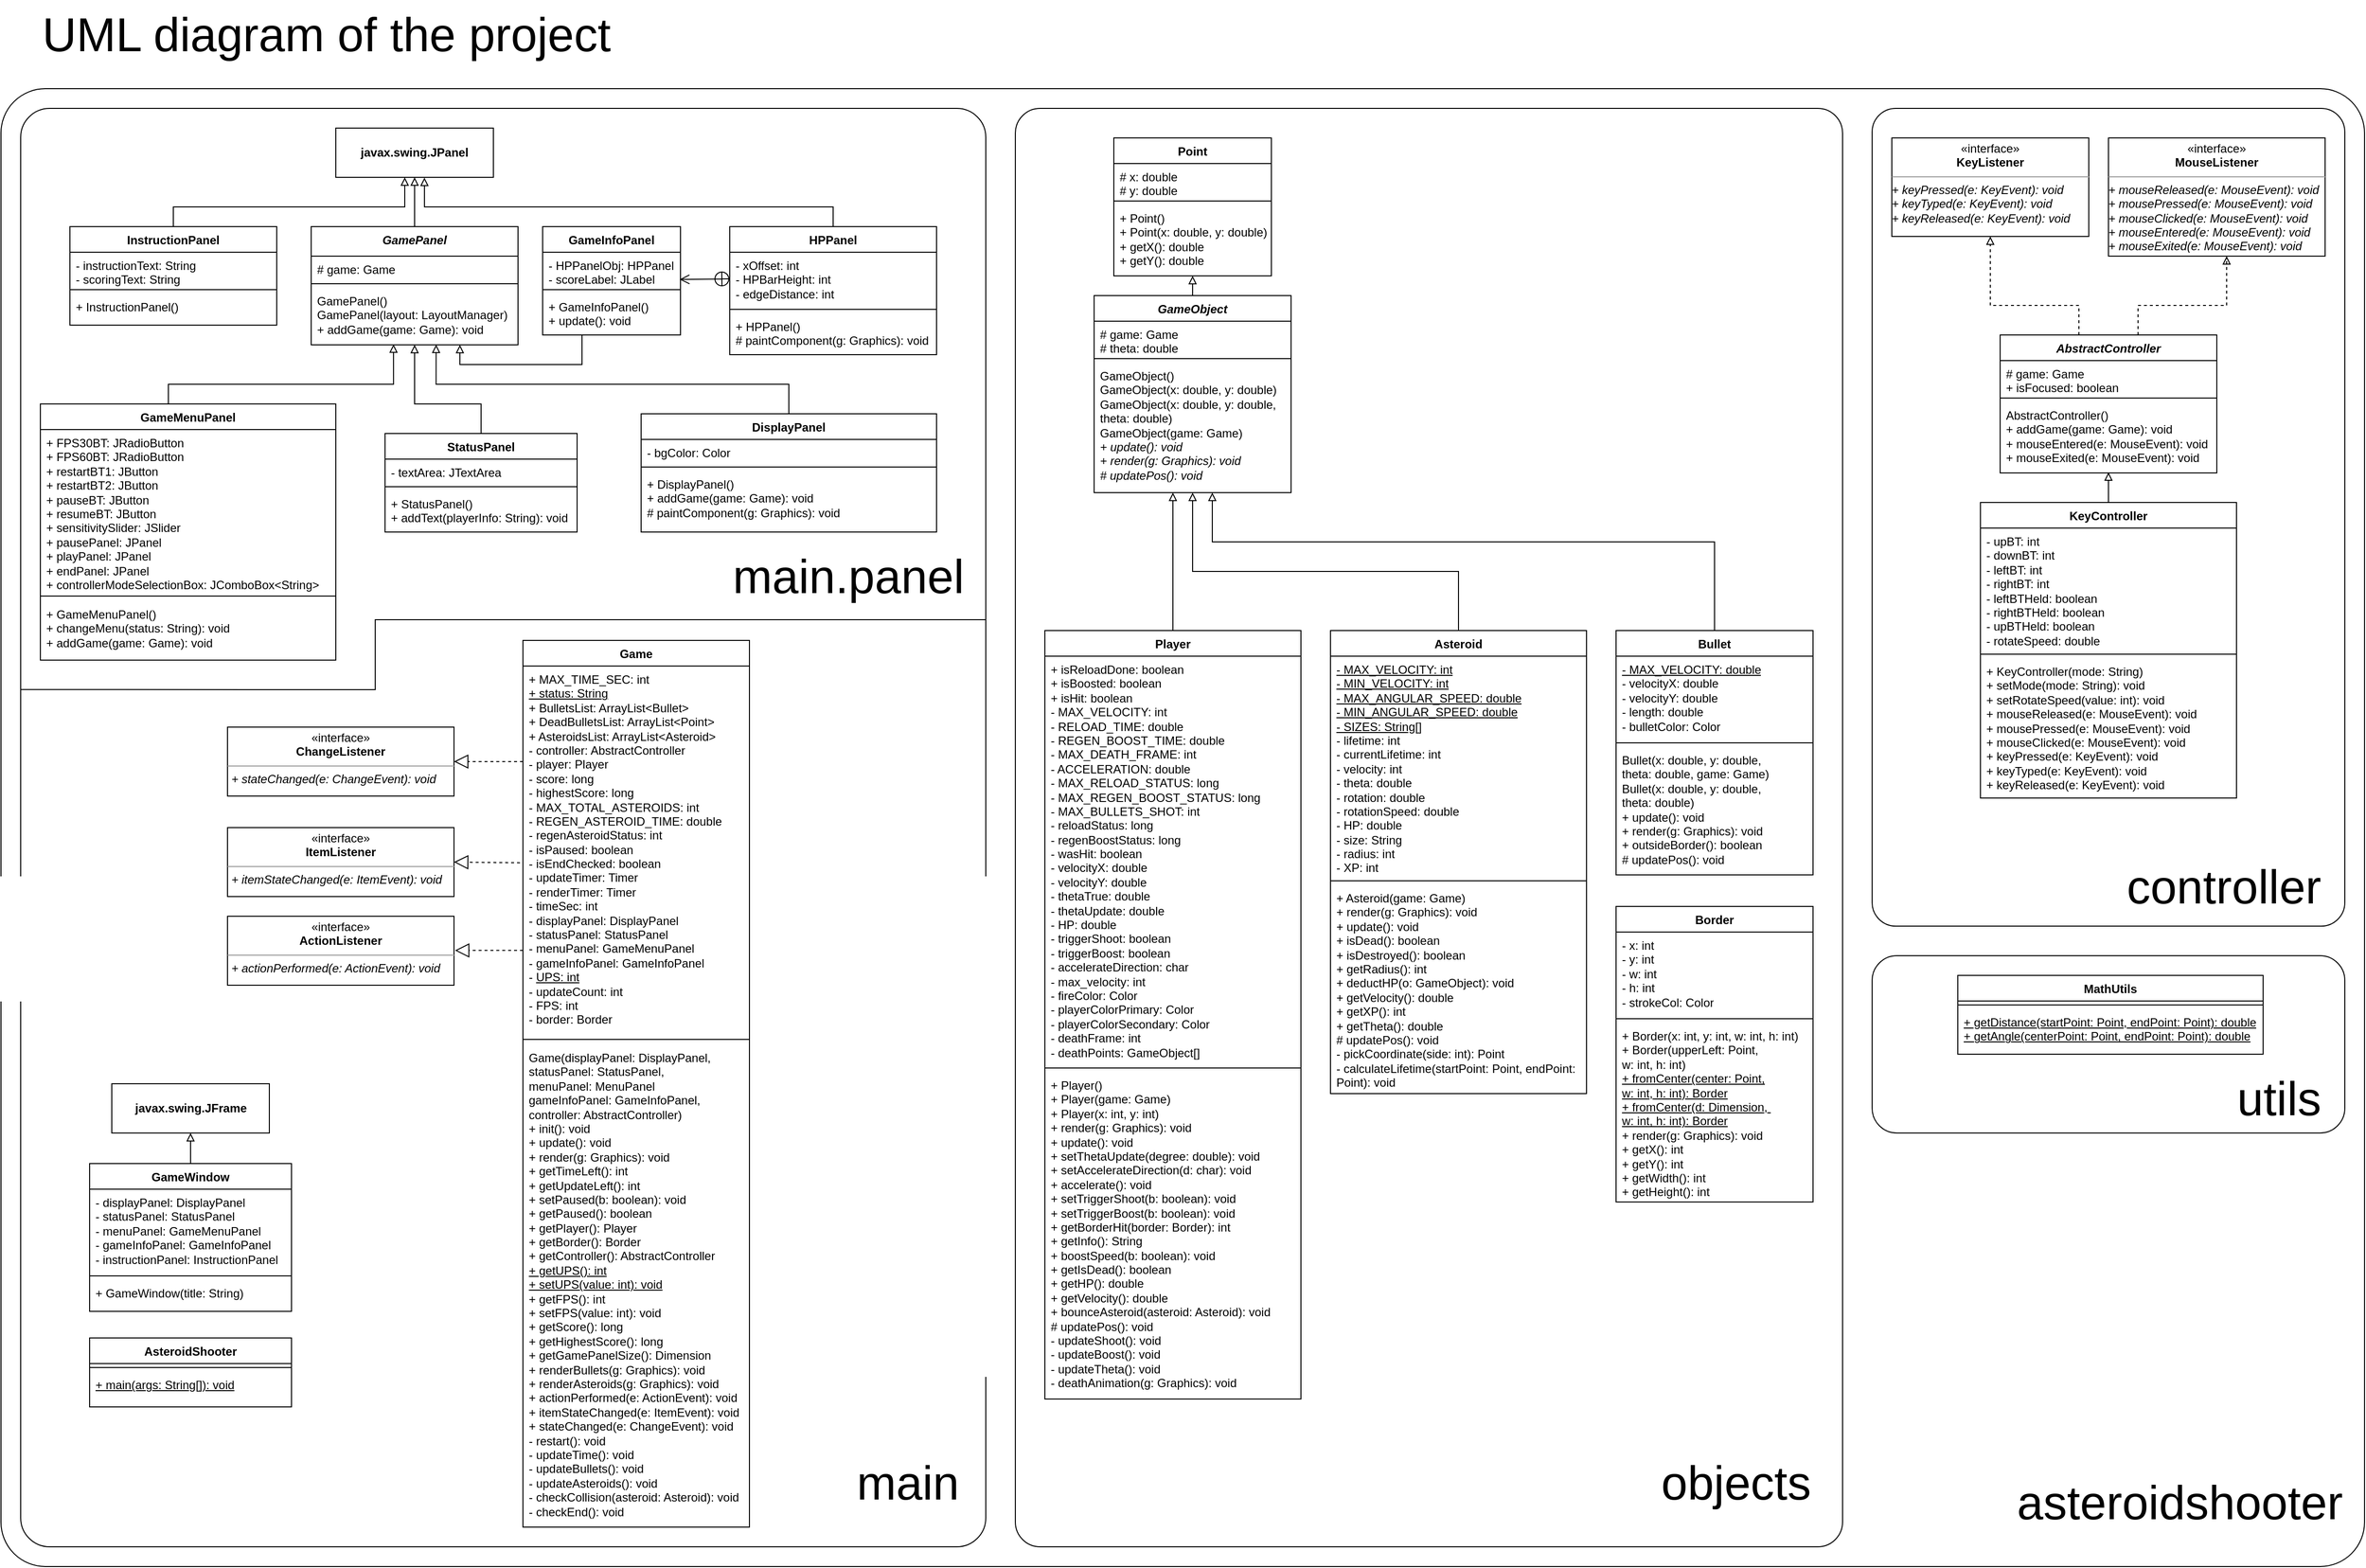 <mxfile version="21.2.1" type="device">
  <diagram name="Page-1" id="e9rcFlFZ2HysCs4YY3fa">
    <mxGraphModel dx="955" dy="679" grid="1" gridSize="10" guides="1" tooltips="1" connect="1" arrows="1" fold="1" page="1" pageScale="1" pageWidth="2500" pageHeight="1700" math="0" shadow="0">
      <root>
        <mxCell id="0" />
        <mxCell id="1" parent="0" />
        <mxCell id="4Y8naeSvs9r1iqmG4bHG-47" value="" style="rounded=1;whiteSpace=wrap;html=1;arcSize=3;" parent="1" vertex="1">
          <mxGeometry x="40" y="120" width="2400" height="1500" as="geometry" />
        </mxCell>
        <mxCell id="4Y8naeSvs9r1iqmG4bHG-34" value="" style="rounded=1;whiteSpace=wrap;html=1;arcSize=14;" parent="1" vertex="1">
          <mxGeometry x="1940" y="1000" width="480" height="180" as="geometry" />
        </mxCell>
        <mxCell id="4Y8naeSvs9r1iqmG4bHG-27" value="" style="rounded=1;whiteSpace=wrap;html=1;arcSize=5;" parent="1" vertex="1">
          <mxGeometry x="1940" y="140" width="480" height="830" as="geometry" />
        </mxCell>
        <mxCell id="4Y8naeSvs9r1iqmG4bHG-26" value="" style="rounded=1;whiteSpace=wrap;html=1;arcSize=3;" parent="1" vertex="1">
          <mxGeometry x="1070" y="140" width="840" height="1460" as="geometry" />
        </mxCell>
        <mxCell id="4Y8naeSvs9r1iqmG4bHG-25" value="" style="rounded=1;whiteSpace=wrap;html=1;arcSize=3;" parent="1" vertex="1">
          <mxGeometry x="60" y="140" width="980" height="1460" as="geometry" />
        </mxCell>
        <mxCell id="UryZExrP5Eh_d3w3yTJR-19" style="edgeStyle=orthogonalEdgeStyle;rounded=0;orthogonalLoop=1;jettySize=auto;html=1;entryX=0.5;entryY=1;entryDx=0;entryDy=0;endArrow=block;endFill=0;" parent="1" source="UryZExrP5Eh_d3w3yTJR-1" target="tvQVPBXjUNfctk0Qhrj7-5" edge="1">
          <mxGeometry relative="1" as="geometry">
            <mxPoint x="460" y="240" as="targetPoint" />
          </mxGeometry>
        </mxCell>
        <mxCell id="UryZExrP5Eh_d3w3yTJR-1" value="&lt;i&gt;GamePanel&lt;/i&gt;" style="swimlane;fontStyle=1;align=center;verticalAlign=top;childLayout=stackLayout;horizontal=1;startSize=30;horizontalStack=0;resizeParent=1;resizeParentMax=0;resizeLast=0;collapsible=1;marginBottom=0;whiteSpace=wrap;html=1;" parent="1" vertex="1">
          <mxGeometry x="355" y="260" width="210" height="120" as="geometry">
            <mxRectangle x="40" y="140" width="110" height="30" as="alternateBounds" />
          </mxGeometry>
        </mxCell>
        <mxCell id="UryZExrP5Eh_d3w3yTJR-2" value="# game: Game" style="text;strokeColor=none;fillColor=none;align=left;verticalAlign=top;spacingLeft=4;spacingRight=4;overflow=hidden;rotatable=0;points=[[0,0.5],[1,0.5]];portConstraint=eastwest;whiteSpace=wrap;html=1;" parent="UryZExrP5Eh_d3w3yTJR-1" vertex="1">
          <mxGeometry y="30" width="210" height="24" as="geometry" />
        </mxCell>
        <mxCell id="UryZExrP5Eh_d3w3yTJR-3" value="" style="line;strokeWidth=1;fillColor=none;align=left;verticalAlign=middle;spacingTop=-1;spacingLeft=3;spacingRight=3;rotatable=0;labelPosition=right;points=[];portConstraint=eastwest;strokeColor=inherit;" parent="UryZExrP5Eh_d3w3yTJR-1" vertex="1">
          <mxGeometry y="54" width="210" height="8" as="geometry" />
        </mxCell>
        <mxCell id="UryZExrP5Eh_d3w3yTJR-4" value="GamePanel()&lt;br&gt;GamePanel(layout: LayoutManager)&lt;br&gt;+ addGame(game:&amp;nbsp;Game): void" style="text;strokeColor=none;fillColor=none;align=left;verticalAlign=top;spacingLeft=4;spacingRight=4;overflow=hidden;rotatable=0;points=[[0,0.5],[1,0.5]];portConstraint=eastwest;whiteSpace=wrap;html=1;" parent="UryZExrP5Eh_d3w3yTJR-1" vertex="1">
          <mxGeometry y="62" width="210" height="58" as="geometry" />
        </mxCell>
        <mxCell id="UryZExrP5Eh_d3w3yTJR-18" style="edgeStyle=orthogonalEdgeStyle;rounded=0;orthogonalLoop=1;jettySize=auto;html=1;endArrow=block;endFill=0;" parent="1" source="UryZExrP5Eh_d3w3yTJR-14" edge="1">
          <mxGeometry relative="1" as="geometry">
            <mxPoint x="450" y="210" as="targetPoint" />
            <Array as="points">
              <mxPoint x="215" y="240" />
              <mxPoint x="450" y="240" />
            </Array>
          </mxGeometry>
        </mxCell>
        <mxCell id="UryZExrP5Eh_d3w3yTJR-14" value="InstructionPanel" style="swimlane;fontStyle=1;align=center;verticalAlign=top;childLayout=stackLayout;horizontal=1;startSize=26;horizontalStack=0;resizeParent=1;resizeParentMax=0;resizeLast=0;collapsible=1;marginBottom=0;whiteSpace=wrap;html=1;" parent="1" vertex="1">
          <mxGeometry x="110" y="260" width="210" height="100" as="geometry">
            <mxRectangle x="40" y="140" width="110" height="30" as="alternateBounds" />
          </mxGeometry>
        </mxCell>
        <mxCell id="UryZExrP5Eh_d3w3yTJR-15" value="- instructionText: String&lt;br&gt;- scoringText: String" style="text;strokeColor=none;fillColor=none;align=left;verticalAlign=top;spacingLeft=4;spacingRight=4;overflow=hidden;rotatable=0;points=[[0,0.5],[1,0.5]];portConstraint=eastwest;whiteSpace=wrap;html=1;" parent="UryZExrP5Eh_d3w3yTJR-14" vertex="1">
          <mxGeometry y="26" width="210" height="34" as="geometry" />
        </mxCell>
        <mxCell id="UryZExrP5Eh_d3w3yTJR-16" value="" style="line;strokeWidth=1;fillColor=none;align=left;verticalAlign=middle;spacingTop=-1;spacingLeft=3;spacingRight=3;rotatable=0;labelPosition=right;points=[];portConstraint=eastwest;strokeColor=inherit;" parent="UryZExrP5Eh_d3w3yTJR-14" vertex="1">
          <mxGeometry y="60" width="210" height="8" as="geometry" />
        </mxCell>
        <mxCell id="UryZExrP5Eh_d3w3yTJR-17" value="+ InstructionPanel()" style="text;strokeColor=none;fillColor=none;align=left;verticalAlign=top;spacingLeft=4;spacingRight=4;overflow=hidden;rotatable=0;points=[[0,0.5],[1,0.5]];portConstraint=eastwest;whiteSpace=wrap;html=1;" parent="UryZExrP5Eh_d3w3yTJR-14" vertex="1">
          <mxGeometry y="68" width="210" height="32" as="geometry" />
        </mxCell>
        <mxCell id="36WM-INStXsS37vFijUM-8" style="edgeStyle=orthogonalEdgeStyle;rounded=0;orthogonalLoop=1;jettySize=auto;html=1;entryX=0.5;entryY=1;entryDx=0;entryDy=0;endArrow=block;endFill=0;" parent="1" source="UryZExrP5Eh_d3w3yTJR-20" target="UryZExrP5Eh_d3w3yTJR-1" edge="1">
          <mxGeometry relative="1" as="geometry">
            <mxPoint x="460" y="410" as="targetPoint" />
            <Array as="points">
              <mxPoint x="528" y="440" />
              <mxPoint x="460" y="440" />
            </Array>
          </mxGeometry>
        </mxCell>
        <mxCell id="UryZExrP5Eh_d3w3yTJR-20" value="StatusPanel" style="swimlane;fontStyle=1;align=center;verticalAlign=top;childLayout=stackLayout;horizontal=1;startSize=26;horizontalStack=0;resizeParent=1;resizeParentMax=0;resizeLast=0;collapsible=1;marginBottom=0;whiteSpace=wrap;html=1;" parent="1" vertex="1">
          <mxGeometry x="430" y="470" width="195" height="100" as="geometry">
            <mxRectangle x="40" y="140" width="110" height="30" as="alternateBounds" />
          </mxGeometry>
        </mxCell>
        <mxCell id="UryZExrP5Eh_d3w3yTJR-21" value="- textArea: JTextArea" style="text;strokeColor=none;fillColor=none;align=left;verticalAlign=top;spacingLeft=4;spacingRight=4;overflow=hidden;rotatable=0;points=[[0,0.5],[1,0.5]];portConstraint=eastwest;whiteSpace=wrap;html=1;" parent="UryZExrP5Eh_d3w3yTJR-20" vertex="1">
          <mxGeometry y="26" width="195" height="24" as="geometry" />
        </mxCell>
        <mxCell id="UryZExrP5Eh_d3w3yTJR-22" value="" style="line;strokeWidth=1;fillColor=none;align=left;verticalAlign=middle;spacingTop=-1;spacingLeft=3;spacingRight=3;rotatable=0;labelPosition=right;points=[];portConstraint=eastwest;strokeColor=inherit;" parent="UryZExrP5Eh_d3w3yTJR-20" vertex="1">
          <mxGeometry y="50" width="195" height="8" as="geometry" />
        </mxCell>
        <mxCell id="UryZExrP5Eh_d3w3yTJR-23" value="+ StatusPanel()&lt;br&gt;+ addText(playerInfo: String): void" style="text;strokeColor=none;fillColor=none;align=left;verticalAlign=top;spacingLeft=4;spacingRight=4;overflow=hidden;rotatable=0;points=[[0,0.5],[1,0.5]];portConstraint=eastwest;whiteSpace=wrap;html=1;" parent="UryZExrP5Eh_d3w3yTJR-20" vertex="1">
          <mxGeometry y="58" width="195" height="42" as="geometry" />
        </mxCell>
        <mxCell id="36WM-INStXsS37vFijUM-9" style="edgeStyle=orthogonalEdgeStyle;rounded=0;orthogonalLoop=1;jettySize=auto;html=1;entryX=0.398;entryY=0.992;entryDx=0;entryDy=0;entryPerimeter=0;endArrow=block;endFill=0;" parent="1" source="UryZExrP5Eh_d3w3yTJR-24" target="UryZExrP5Eh_d3w3yTJR-4" edge="1">
          <mxGeometry relative="1" as="geometry">
            <Array as="points">
              <mxPoint x="210" y="420" />
              <mxPoint x="439" y="420" />
            </Array>
          </mxGeometry>
        </mxCell>
        <mxCell id="UryZExrP5Eh_d3w3yTJR-24" value="GameMenuPanel" style="swimlane;fontStyle=1;align=center;verticalAlign=top;childLayout=stackLayout;horizontal=1;startSize=26;horizontalStack=0;resizeParent=1;resizeParentMax=0;resizeLast=0;collapsible=1;marginBottom=0;whiteSpace=wrap;html=1;" parent="1" vertex="1">
          <mxGeometry x="80" y="440" width="300" height="260" as="geometry">
            <mxRectangle x="40" y="140" width="110" height="30" as="alternateBounds" />
          </mxGeometry>
        </mxCell>
        <mxCell id="UryZExrP5Eh_d3w3yTJR-25" value="+ FPS30BT: JRadioButton&lt;br&gt;+ FPS60BT: JRadioButton&lt;br&gt;+ restartBT1: JButton&lt;br&gt;+ restartBT2: JButton&lt;br&gt;+ pauseBT: JButton&lt;br&gt;+ resumeBT: JButton&lt;br&gt;+ sensitivitySlider: JSlider&lt;br&gt;+ pausePanel: JPanel&amp;nbsp;&lt;br&gt;+ playPanel: JPanel&lt;br&gt;+ endPanel: JPanel&lt;br&gt;+ controllerModeSelectionBox: JComboBox&amp;lt;String&amp;gt;" style="text;strokeColor=none;fillColor=none;align=left;verticalAlign=top;spacingLeft=4;spacingRight=4;overflow=hidden;rotatable=0;points=[[0,0.5],[1,0.5]];portConstraint=eastwest;whiteSpace=wrap;html=1;" parent="UryZExrP5Eh_d3w3yTJR-24" vertex="1">
          <mxGeometry y="26" width="300" height="164" as="geometry" />
        </mxCell>
        <mxCell id="UryZExrP5Eh_d3w3yTJR-26" value="" style="line;strokeWidth=1;fillColor=none;align=left;verticalAlign=middle;spacingTop=-1;spacingLeft=3;spacingRight=3;rotatable=0;labelPosition=right;points=[];portConstraint=eastwest;strokeColor=inherit;" parent="UryZExrP5Eh_d3w3yTJR-24" vertex="1">
          <mxGeometry y="190" width="300" height="10" as="geometry" />
        </mxCell>
        <mxCell id="UryZExrP5Eh_d3w3yTJR-27" value="+ GameMenuPanel()&lt;br&gt;+ changeMenu(status: String): void&lt;br&gt;+ addGame(game: Game): void" style="text;strokeColor=none;fillColor=none;align=left;verticalAlign=top;spacingLeft=4;spacingRight=4;overflow=hidden;rotatable=0;points=[[0,0.5],[1,0.5]];portConstraint=eastwest;whiteSpace=wrap;html=1;" parent="UryZExrP5Eh_d3w3yTJR-24" vertex="1">
          <mxGeometry y="200" width="300" height="60" as="geometry" />
        </mxCell>
        <mxCell id="36WM-INStXsS37vFijUM-7" style="edgeStyle=orthogonalEdgeStyle;rounded=0;orthogonalLoop=1;jettySize=auto;html=1;entryX=0.604;entryY=0.996;entryDx=0;entryDy=0;entryPerimeter=0;endArrow=block;endFill=0;" parent="1" source="UryZExrP5Eh_d3w3yTJR-45" target="UryZExrP5Eh_d3w3yTJR-4" edge="1">
          <mxGeometry relative="1" as="geometry">
            <mxPoint x="480" y="390" as="targetPoint" />
            <Array as="points">
              <mxPoint x="840" y="420" />
              <mxPoint x="482" y="420" />
            </Array>
          </mxGeometry>
        </mxCell>
        <mxCell id="UryZExrP5Eh_d3w3yTJR-45" value="DisplayPanel" style="swimlane;fontStyle=1;align=center;verticalAlign=top;childLayout=stackLayout;horizontal=1;startSize=26;horizontalStack=0;resizeParent=1;resizeParentMax=0;resizeLast=0;collapsible=1;marginBottom=0;whiteSpace=wrap;html=1;" parent="1" vertex="1">
          <mxGeometry x="690" y="450" width="300" height="120" as="geometry">
            <mxRectangle x="40" y="140" width="110" height="30" as="alternateBounds" />
          </mxGeometry>
        </mxCell>
        <mxCell id="UryZExrP5Eh_d3w3yTJR-46" value="- bgColor: Color" style="text;strokeColor=none;fillColor=none;align=left;verticalAlign=top;spacingLeft=4;spacingRight=4;overflow=hidden;rotatable=0;points=[[0,0.5],[1,0.5]];portConstraint=eastwest;whiteSpace=wrap;html=1;" parent="UryZExrP5Eh_d3w3yTJR-45" vertex="1">
          <mxGeometry y="26" width="300" height="24" as="geometry" />
        </mxCell>
        <mxCell id="UryZExrP5Eh_d3w3yTJR-47" value="" style="line;strokeWidth=1;fillColor=none;align=left;verticalAlign=middle;spacingTop=-1;spacingLeft=3;spacingRight=3;rotatable=0;labelPosition=right;points=[];portConstraint=eastwest;strokeColor=inherit;" parent="UryZExrP5Eh_d3w3yTJR-45" vertex="1">
          <mxGeometry y="50" width="300" height="8" as="geometry" />
        </mxCell>
        <mxCell id="UryZExrP5Eh_d3w3yTJR-48" value="+ DisplayPanel()&lt;br&gt;+ addGame(game: Game): void&lt;br&gt;# paintComponent(g: Graphics): void" style="text;strokeColor=none;fillColor=none;align=left;verticalAlign=top;spacingLeft=4;spacingRight=4;overflow=hidden;rotatable=0;points=[[0,0.5],[1,0.5]];portConstraint=eastwest;whiteSpace=wrap;html=1;" parent="UryZExrP5Eh_d3w3yTJR-45" vertex="1">
          <mxGeometry y="58" width="300" height="62" as="geometry" />
        </mxCell>
        <mxCell id="zIC9FN3ESraB6tsNzch4-1" style="edgeStyle=orthogonalEdgeStyle;rounded=0;orthogonalLoop=1;jettySize=auto;html=1;endArrow=block;endFill=0;" parent="1" source="e218ktEwZs0jO-kq27wl-1" edge="1">
          <mxGeometry relative="1" as="geometry">
            <mxPoint x="506" y="380" as="targetPoint" />
            <Array as="points">
              <mxPoint x="630" y="400" />
              <mxPoint x="506" y="400" />
            </Array>
          </mxGeometry>
        </mxCell>
        <mxCell id="e218ktEwZs0jO-kq27wl-1" value="GameInfoPanel" style="swimlane;fontStyle=1;align=center;verticalAlign=top;childLayout=stackLayout;horizontal=1;startSize=26;horizontalStack=0;resizeParent=1;resizeParentMax=0;resizeLast=0;collapsible=1;marginBottom=0;whiteSpace=wrap;html=1;" parent="1" vertex="1">
          <mxGeometry x="590" y="260" width="140" height="110" as="geometry">
            <mxRectangle x="40" y="140" width="110" height="30" as="alternateBounds" />
          </mxGeometry>
        </mxCell>
        <mxCell id="e218ktEwZs0jO-kq27wl-2" value="&lt;div&gt;&lt;span style=&quot;background-color: initial;&quot;&gt;- HPPanelObj: HPPanel&lt;/span&gt;&lt;br&gt;&lt;/div&gt;&lt;div&gt;- scoreLabel: JLabel&lt;/div&gt;" style="text;strokeColor=none;fillColor=none;align=left;verticalAlign=top;spacingLeft=4;spacingRight=4;overflow=hidden;rotatable=0;points=[[0,0.5],[1,0.5]];portConstraint=eastwest;whiteSpace=wrap;html=1;" parent="e218ktEwZs0jO-kq27wl-1" vertex="1">
          <mxGeometry y="26" width="140" height="34" as="geometry" />
        </mxCell>
        <mxCell id="e218ktEwZs0jO-kq27wl-3" value="" style="line;strokeWidth=1;fillColor=none;align=left;verticalAlign=middle;spacingTop=-1;spacingLeft=3;spacingRight=3;rotatable=0;labelPosition=right;points=[];portConstraint=eastwest;strokeColor=inherit;" parent="e218ktEwZs0jO-kq27wl-1" vertex="1">
          <mxGeometry y="60" width="140" height="8" as="geometry" />
        </mxCell>
        <mxCell id="e218ktEwZs0jO-kq27wl-4" value="+&amp;nbsp;GameInfoPanel&lt;span style=&quot;background-color: initial;&quot;&gt;()&lt;/span&gt;&lt;br&gt;+ update&lt;span style=&quot;background-color: initial;&quot;&gt;(): void&lt;/span&gt;&lt;br&gt;" style="text;strokeColor=none;fillColor=none;align=left;verticalAlign=top;spacingLeft=4;spacingRight=4;overflow=hidden;rotatable=0;points=[[0,0.5],[1,0.5]];portConstraint=eastwest;whiteSpace=wrap;html=1;" parent="e218ktEwZs0jO-kq27wl-1" vertex="1">
          <mxGeometry y="68" width="140" height="42" as="geometry" />
        </mxCell>
        <mxCell id="UfUbxaf6vnGn4dUojnKh-9" style="edgeStyle=orthogonalEdgeStyle;rounded=0;orthogonalLoop=1;jettySize=auto;html=1;endArrow=block;endFill=0;entryX=0.561;entryY=1.006;entryDx=0;entryDy=0;entryPerimeter=0;" parent="1" source="36WM-INStXsS37vFijUM-1" target="tvQVPBXjUNfctk0Qhrj7-5" edge="1">
          <mxGeometry relative="1" as="geometry">
            <Array as="points">
              <mxPoint x="885" y="240" />
              <mxPoint x="470" y="240" />
              <mxPoint x="470" y="210" />
            </Array>
            <mxPoint x="480" y="210" as="targetPoint" />
          </mxGeometry>
        </mxCell>
        <mxCell id="36WM-INStXsS37vFijUM-1" value="HPPanel" style="swimlane;fontStyle=1;align=center;verticalAlign=top;childLayout=stackLayout;horizontal=1;startSize=26;horizontalStack=0;resizeParent=1;resizeParentMax=0;resizeLast=0;collapsible=1;marginBottom=0;whiteSpace=wrap;html=1;" parent="1" vertex="1">
          <mxGeometry x="780" y="260" width="210" height="130" as="geometry">
            <mxRectangle x="40" y="140" width="110" height="30" as="alternateBounds" />
          </mxGeometry>
        </mxCell>
        <mxCell id="36WM-INStXsS37vFijUM-2" value="&lt;div&gt;- xOffset: int&lt;/div&gt;&lt;div&gt;- HPBarHeight: int&lt;/div&gt;&lt;div&gt;- edgeDistance: int&lt;/div&gt;" style="text;strokeColor=none;fillColor=none;align=left;verticalAlign=top;spacingLeft=4;spacingRight=4;overflow=hidden;rotatable=0;points=[[0,0.5],[1,0.5]];portConstraint=eastwest;whiteSpace=wrap;html=1;" parent="36WM-INStXsS37vFijUM-1" vertex="1">
          <mxGeometry y="26" width="210" height="54" as="geometry" />
        </mxCell>
        <mxCell id="36WM-INStXsS37vFijUM-3" value="" style="line;strokeWidth=1;fillColor=none;align=left;verticalAlign=middle;spacingTop=-1;spacingLeft=3;spacingRight=3;rotatable=0;labelPosition=right;points=[];portConstraint=eastwest;strokeColor=inherit;" parent="36WM-INStXsS37vFijUM-1" vertex="1">
          <mxGeometry y="80" width="210" height="8" as="geometry" />
        </mxCell>
        <mxCell id="36WM-INStXsS37vFijUM-4" value="+ HPPanel()&lt;br&gt;#&amp;nbsp;paintComponent(g: Graphics): void" style="text;strokeColor=none;fillColor=none;align=left;verticalAlign=top;spacingLeft=4;spacingRight=4;overflow=hidden;rotatable=0;points=[[0,0.5],[1,0.5]];portConstraint=eastwest;whiteSpace=wrap;html=1;" parent="36WM-INStXsS37vFijUM-1" vertex="1">
          <mxGeometry y="88" width="210" height="42" as="geometry" />
        </mxCell>
        <mxCell id="36WM-INStXsS37vFijUM-5" value="" style="endArrow=open;startArrow=circlePlus;endFill=0;startFill=0;endSize=8;html=1;rounded=0;exitX=0;exitY=0.5;exitDx=0;exitDy=0;entryX=0.993;entryY=0.814;entryDx=0;entryDy=0;entryPerimeter=0;" parent="1" source="36WM-INStXsS37vFijUM-2" target="e218ktEwZs0jO-kq27wl-2" edge="1">
          <mxGeometry width="160" relative="1" as="geometry">
            <mxPoint x="1050" y="570" as="sourcePoint" />
            <mxPoint x="730" y="330" as="targetPoint" />
          </mxGeometry>
        </mxCell>
        <mxCell id="36WM-INStXsS37vFijUM-10" value="Game" style="swimlane;fontStyle=1;align=center;verticalAlign=top;childLayout=stackLayout;horizontal=1;startSize=26;horizontalStack=0;resizeParent=1;resizeParentMax=0;resizeLast=0;collapsible=1;marginBottom=0;whiteSpace=wrap;html=1;" parent="1" vertex="1">
          <mxGeometry x="570" y="680" width="230" height="900" as="geometry">
            <mxRectangle x="40" y="140" width="110" height="30" as="alternateBounds" />
          </mxGeometry>
        </mxCell>
        <mxCell id="36WM-INStXsS37vFijUM-11" value="+ MAX_TIME_SEC: int&lt;br&gt;&lt;u&gt;+ status: String&lt;br&gt;&lt;/u&gt;+ BulletsList: ArrayList&amp;lt;Bullet&amp;gt;&lt;br&gt;+&amp;nbsp;DeadBullets&lt;span style=&quot;background-color: initial;&quot;&gt;List: ArrayList&amp;lt;&lt;/span&gt;&lt;span style=&quot;background-color: initial;&quot;&gt;Point&lt;/span&gt;&lt;span style=&quot;background-color: initial;&quot;&gt;&amp;gt;&lt;/span&gt;&lt;br&gt;+ AsteroidsList: ArrayList&amp;lt;Asteroid&lt;span style=&quot;background-color: initial;&quot;&gt;&amp;gt;&lt;/span&gt;&lt;br&gt;- controller: AbstractController&lt;br&gt;- player: Player&lt;br&gt;- score: long&lt;br&gt;- highestScore: long&lt;br&gt;- MAX_TOTAL_ASTEROIDS: int&lt;br&gt;-&amp;nbsp;REGEN_ASTEROID_TIME: double&lt;br&gt;- regenAsteroidStatus: int&lt;br&gt;- isPaused: boolean&lt;br&gt;- isEndChecked: boolean&lt;br&gt;- updateTimer: Timer&lt;br&gt;- renderTimer: Timer&lt;br&gt;- timeSec: int&lt;br&gt;&lt;div&gt;- displayPanel: DisplayPanel&lt;/div&gt;&lt;div&gt;- statusPanel: StatusPanel&lt;/div&gt;&lt;div&gt;- menuPanel: GameMenuPanel&lt;/div&gt;&lt;div&gt;- gameInfoPanel: GameInfoPanel&lt;/div&gt;&lt;div&gt;- &lt;u&gt;UPS: int&lt;/u&gt;&lt;/div&gt;&lt;div&gt;- updateCount: int&lt;/div&gt;&lt;div&gt;- FPS: int&lt;/div&gt;&lt;div&gt;- border: Border&lt;/div&gt;" style="text;strokeColor=none;fillColor=none;align=left;verticalAlign=top;spacingLeft=4;spacingRight=4;overflow=hidden;rotatable=0;points=[[0,0.5],[1,0.5]];portConstraint=eastwest;whiteSpace=wrap;html=1;" parent="36WM-INStXsS37vFijUM-10" vertex="1">
          <mxGeometry y="26" width="230" height="374" as="geometry" />
        </mxCell>
        <mxCell id="36WM-INStXsS37vFijUM-12" value="" style="line;strokeWidth=1;fillColor=none;align=left;verticalAlign=middle;spacingTop=-1;spacingLeft=3;spacingRight=3;rotatable=0;labelPosition=right;points=[];portConstraint=eastwest;strokeColor=inherit;" parent="36WM-INStXsS37vFijUM-10" vertex="1">
          <mxGeometry y="400" width="230" height="10" as="geometry" />
        </mxCell>
        <mxCell id="36WM-INStXsS37vFijUM-13" value="Game(displayPanel: DisplayPanel,&lt;br&gt;&lt;span style=&quot;&quot;&gt; &lt;/span&gt;&lt;span style=&quot;&quot;&gt; &lt;/span&gt;&lt;span style=&quot;&quot;&gt; &lt;/span&gt;statusPanel: StatusPanel,&amp;nbsp;&lt;br&gt;&lt;span style=&quot;background-color: initial;&quot;&gt;&lt;span style=&quot;&quot;&gt; &lt;/span&gt;&lt;span style=&quot;&quot;&gt; &lt;/span&gt;&lt;span style=&quot;&quot;&gt; &lt;/span&gt;menuPanel: M&lt;/span&gt;enuPanel&lt;br&gt;&lt;span style=&quot;&quot;&gt; &lt;/span&gt;&lt;span style=&quot;&quot;&gt; &lt;/span&gt;gameInfoPanel: GameInfoPanel,&lt;br&gt;controller: AbstractController)&lt;br&gt;+ init(): void&lt;br&gt;+ update(): void&lt;br&gt;+ render(g: Graphics): void&lt;br&gt;+&amp;nbsp;getTimeLeft(): int&lt;br&gt;+ getUpdateLeft(): int&lt;br&gt;+&amp;nbsp;setPaused(b: boolean): void&lt;br&gt;+&amp;nbsp;getPaused(): boolean&lt;br&gt;+&amp;nbsp;getPlayer(): Player&lt;br&gt;+ getBorder(): Border&lt;br&gt;+ getController(): AbstractController&lt;br style=&quot;border-color: var(--border-color);&quot;&gt;&lt;u&gt;+&amp;nbsp;getUPS(): int&lt;br&gt;+ setUPS(value: int): void&lt;/u&gt;&lt;br&gt;+&amp;nbsp;&lt;span style=&quot;border-color: var(--border-color);&quot;&gt;getFPS(): int&lt;/span&gt;&lt;br&gt;+ setFPS(value: int): void&lt;br&gt;+ getScore(): long&lt;br&gt;+ getHighestScore(): long&lt;br&gt;+ getGamePanelSize(): Dimension&lt;br&gt;+&amp;nbsp;renderBullets(g: Graphics): void&lt;br&gt;+&amp;nbsp;renderAsteroids(g: Graphics): void&lt;br&gt;+ actionPerformed(e: ActionEvent): void&lt;br&gt;+&amp;nbsp;itemStateChanged(e: ItemEvent): void&lt;span style=&quot;background-color: initial;&quot;&gt;&lt;br&gt;&lt;/span&gt;+ stateChanged(e: ChangeEvent): void&lt;br style=&quot;border-color: var(--border-color);&quot;&gt;- restart(): void&lt;br&gt;-&amp;nbsp;updateTime(): void&lt;br&gt;- updateBullets(): void&lt;br&gt;- updateAsteroids(): void&lt;br&gt;- checkCollision(asteroid: Asteroid): void&lt;br&gt;- checkEnd(): void" style="text;strokeColor=none;fillColor=none;align=left;verticalAlign=top;spacingLeft=4;spacingRight=4;overflow=hidden;rotatable=0;points=[[0,0.5],[1,0.5]];portConstraint=eastwest;whiteSpace=wrap;html=1;" parent="36WM-INStXsS37vFijUM-10" vertex="1">
          <mxGeometry y="410" width="230" height="490" as="geometry" />
        </mxCell>
        <mxCell id="36WM-INStXsS37vFijUM-16" value="Point" style="swimlane;fontStyle=1;align=center;verticalAlign=top;childLayout=stackLayout;horizontal=1;startSize=26;horizontalStack=0;resizeParent=1;resizeParentMax=0;resizeLast=0;collapsible=1;marginBottom=0;whiteSpace=wrap;html=1;" parent="1" vertex="1">
          <mxGeometry x="1170" y="170" width="160" height="140" as="geometry">
            <mxRectangle x="40" y="140" width="110" height="30" as="alternateBounds" />
          </mxGeometry>
        </mxCell>
        <mxCell id="36WM-INStXsS37vFijUM-17" value="&lt;div&gt;# x: double&lt;/div&gt;&lt;div&gt;# y: double&lt;/div&gt;" style="text;strokeColor=none;fillColor=none;align=left;verticalAlign=top;spacingLeft=4;spacingRight=4;overflow=hidden;rotatable=0;points=[[0,0.5],[1,0.5]];portConstraint=eastwest;whiteSpace=wrap;html=1;" parent="36WM-INStXsS37vFijUM-16" vertex="1">
          <mxGeometry y="26" width="160" height="34" as="geometry" />
        </mxCell>
        <mxCell id="36WM-INStXsS37vFijUM-18" value="" style="line;strokeWidth=1;fillColor=none;align=left;verticalAlign=middle;spacingTop=-1;spacingLeft=3;spacingRight=3;rotatable=0;labelPosition=right;points=[];portConstraint=eastwest;strokeColor=inherit;" parent="36WM-INStXsS37vFijUM-16" vertex="1">
          <mxGeometry y="60" width="160" height="8" as="geometry" />
        </mxCell>
        <mxCell id="36WM-INStXsS37vFijUM-19" value="+ Point()&lt;br&gt;+ Point(x: double, y: double)&lt;br&gt;+ getX(): double&lt;br&gt;+ getY(): double" style="text;strokeColor=none;fillColor=none;align=left;verticalAlign=top;spacingLeft=4;spacingRight=4;overflow=hidden;rotatable=0;points=[[0,0.5],[1,0.5]];portConstraint=eastwest;whiteSpace=wrap;html=1;" parent="36WM-INStXsS37vFijUM-16" vertex="1">
          <mxGeometry y="68" width="160" height="72" as="geometry" />
        </mxCell>
        <mxCell id="dgkAK6xFI-9_XGkbUXFi-1" style="edgeStyle=orthogonalEdgeStyle;rounded=0;orthogonalLoop=1;jettySize=auto;html=1;endArrow=block;endFill=0;entryX=0.5;entryY=1;entryDx=0;entryDy=0;" parent="1" source="36WM-INStXsS37vFijUM-20" target="36WM-INStXsS37vFijUM-16" edge="1">
          <mxGeometry relative="1" as="geometry">
            <mxPoint x="1240" y="310" as="targetPoint" />
            <Array as="points">
              <mxPoint x="1250" y="320" />
              <mxPoint x="1250" y="320" />
            </Array>
          </mxGeometry>
        </mxCell>
        <mxCell id="36WM-INStXsS37vFijUM-20" value="&lt;i&gt;GameObject&lt;/i&gt;" style="swimlane;fontStyle=1;align=center;verticalAlign=top;childLayout=stackLayout;horizontal=1;startSize=26;horizontalStack=0;resizeParent=1;resizeParentMax=0;resizeLast=0;collapsible=1;marginBottom=0;whiteSpace=wrap;html=1;" parent="1" vertex="1">
          <mxGeometry x="1150" y="330" width="200" height="200" as="geometry">
            <mxRectangle x="40" y="140" width="110" height="30" as="alternateBounds" />
          </mxGeometry>
        </mxCell>
        <mxCell id="36WM-INStXsS37vFijUM-21" value="&lt;div&gt;# game: Game&lt;/div&gt;&lt;div&gt;# theta: double&lt;/div&gt;" style="text;strokeColor=none;fillColor=none;align=left;verticalAlign=top;spacingLeft=4;spacingRight=4;overflow=hidden;rotatable=0;points=[[0,0.5],[1,0.5]];portConstraint=eastwest;whiteSpace=wrap;html=1;" parent="36WM-INStXsS37vFijUM-20" vertex="1">
          <mxGeometry y="26" width="200" height="34" as="geometry" />
        </mxCell>
        <mxCell id="36WM-INStXsS37vFijUM-22" value="" style="line;strokeWidth=1;fillColor=none;align=left;verticalAlign=middle;spacingTop=-1;spacingLeft=3;spacingRight=3;rotatable=0;labelPosition=right;points=[];portConstraint=eastwest;strokeColor=inherit;" parent="36WM-INStXsS37vFijUM-20" vertex="1">
          <mxGeometry y="60" width="200" height="8" as="geometry" />
        </mxCell>
        <mxCell id="36WM-INStXsS37vFijUM-23" value="GameObject()&lt;br&gt;GameObject(x: double, y: double)&lt;br&gt;GameObject(x: double, y: double, &lt;br&gt;&lt;span style=&quot;&quot;&gt; &lt;/span&gt;theta: double)&lt;br&gt;GameObject(game: Game)&lt;br&gt;&lt;i&gt;+ update(): void&lt;br&gt;+ render(g: Graphics): void&lt;br&gt;# updatePos(): void&lt;/i&gt;" style="text;strokeColor=none;fillColor=none;align=left;verticalAlign=top;spacingLeft=4;spacingRight=4;overflow=hidden;rotatable=0;points=[[0,0.5],[1,0.5]];portConstraint=eastwest;whiteSpace=wrap;html=1;" parent="36WM-INStXsS37vFijUM-20" vertex="1">
          <mxGeometry y="68" width="200" height="132" as="geometry" />
        </mxCell>
        <mxCell id="36WM-INStXsS37vFijUM-54" style="edgeStyle=orthogonalEdgeStyle;rounded=0;orthogonalLoop=1;jettySize=auto;html=1;endArrow=block;endFill=0;" parent="1" source="36WM-INStXsS37vFijUM-24" edge="1">
          <mxGeometry relative="1" as="geometry">
            <mxPoint x="1230" y="530" as="targetPoint" />
            <Array as="points">
              <mxPoint x="1230" y="530" />
            </Array>
          </mxGeometry>
        </mxCell>
        <mxCell id="36WM-INStXsS37vFijUM-24" value="Player" style="swimlane;fontStyle=1;align=center;verticalAlign=top;childLayout=stackLayout;horizontal=1;startSize=26;horizontalStack=0;resizeParent=1;resizeParentMax=0;resizeLast=0;collapsible=1;marginBottom=0;whiteSpace=wrap;html=1;" parent="1" vertex="1">
          <mxGeometry x="1100" y="670" width="260" height="780" as="geometry">
            <mxRectangle x="40" y="140" width="110" height="30" as="alternateBounds" />
          </mxGeometry>
        </mxCell>
        <mxCell id="36WM-INStXsS37vFijUM-25" value="&lt;div&gt;+ isReloadDone&lt;span style=&quot;background-color: initial;&quot;&gt;: boolean&lt;/span&gt;&lt;br&gt;&lt;/div&gt;&lt;div&gt;+ isBoosted: boolean&lt;/div&gt;&lt;div&gt;+ isHit: boolean&lt;/div&gt;&lt;div&gt;&lt;span style=&quot;background-color: initial;&quot;&gt;- MAX_VELOCITY: int&lt;/span&gt;&lt;br&gt;&lt;/div&gt;&lt;div&gt;- RELOAD_TIME: double&lt;/div&gt;&lt;div&gt;&lt;span style=&quot;background-color: initial;&quot;&gt;- REGEN_BOOST_TIME: double&lt;/span&gt;&lt;br&gt;&lt;/div&gt;&lt;div&gt;- MAX_DEATH_FRAME: int&lt;/div&gt;&lt;div&gt;&lt;div style=&quot;border-color: var(--border-color);&quot;&gt;- ACCELERATION: double&lt;/div&gt;&lt;/div&gt;&lt;div&gt;&lt;div style=&quot;border-color: var(--border-color);&quot;&gt;- MAX_RELOAD_STATUS: long&lt;/div&gt;&lt;/div&gt;&lt;div&gt;- MAX_REGEN_BOOST_STATUS: long&lt;/div&gt;&lt;div&gt;&lt;div style=&quot;border-color: var(--border-color);&quot;&gt;- MAX_BULLETS_SHOT: int&lt;/div&gt;&lt;/div&gt;&lt;div&gt;- reloadStatus: long&lt;br&gt;&lt;/div&gt;&lt;div&gt;- regenBoostStatus: long&lt;/div&gt;&lt;div&gt;- wasHit: boolean&lt;/div&gt;&lt;div&gt;- velocityX: double&lt;/div&gt;&lt;div&gt;- velocityY: double&lt;/div&gt;&lt;div&gt;- thetaTrue: double&lt;/div&gt;&lt;div&gt;- thetaUpdate: double&lt;/div&gt;&lt;div&gt;- HP: double&lt;/div&gt;&lt;div&gt;- triggerShoot: boolean&lt;/div&gt;&lt;div&gt;- triggerBoost: boolean&lt;/div&gt;&lt;div&gt;- accelerateDirection: char&lt;/div&gt;&lt;div&gt;- max_velocity: int&lt;/div&gt;&lt;div&gt;- fireColor: Color&lt;/div&gt;&lt;div&gt;- playerColorPrimary: Color&lt;/div&gt;&lt;div&gt;- playerColorSecondary: Color&lt;/div&gt;&lt;div&gt;- deathFrame: int&lt;/div&gt;&lt;div&gt;- deathPoints: GameObject[]&lt;/div&gt;&lt;div&gt;&lt;br&gt;&lt;/div&gt;" style="text;strokeColor=none;fillColor=none;align=left;verticalAlign=top;spacingLeft=4;spacingRight=4;overflow=hidden;rotatable=0;points=[[0,0.5],[1,0.5]];portConstraint=eastwest;whiteSpace=wrap;html=1;" parent="36WM-INStXsS37vFijUM-24" vertex="1">
          <mxGeometry y="26" width="260" height="414" as="geometry" />
        </mxCell>
        <mxCell id="36WM-INStXsS37vFijUM-26" value="" style="line;strokeWidth=1;fillColor=none;align=left;verticalAlign=middle;spacingTop=-1;spacingLeft=3;spacingRight=3;rotatable=0;labelPosition=right;points=[];portConstraint=eastwest;strokeColor=inherit;" parent="36WM-INStXsS37vFijUM-24" vertex="1">
          <mxGeometry y="440" width="260" height="8" as="geometry" />
        </mxCell>
        <mxCell id="36WM-INStXsS37vFijUM-27" value="+ Player()&lt;br&gt;+ Player(game: Game)&lt;br&gt;+ Player(x: int, y: int)&lt;br&gt;+ render(g: Graphics): void&lt;br&gt;+ update(): void&lt;br&gt;+&amp;nbsp;setThetaUpdate(degree: double): void&lt;br&gt;+ setAccelerateDirection(d: char): void&lt;br&gt;+ accelerate(): void&lt;br&gt;+ setTriggerShoot(b: boolean): void&lt;br&gt;+ setTriggerBoost(b: boolean): void&lt;br&gt;+ getBorderHit(border: Border): int&lt;br&gt;+ getInfo(): String&lt;br&gt;+ boostSpeed(b: boolean): void&lt;br&gt;+ getIsDead(): boolean&lt;br&gt;+ getHP(): double&lt;br&gt;+ getVelocity(): double&lt;br&gt;+ bounceAsteroid(asteroid: Asteroid): void&lt;br&gt;# updatePos(): void&lt;br&gt;- updateShoot(): void&lt;br style=&quot;border-color: var(--border-color);&quot;&gt;- updateBoost(): void&lt;br&gt;- updateTheta(): void&lt;br&gt;- deathAnimation(g: Graphics): void" style="text;strokeColor=none;fillColor=none;align=left;verticalAlign=top;spacingLeft=4;spacingRight=4;overflow=hidden;rotatable=0;points=[[0,0.5],[1,0.5]];portConstraint=eastwest;whiteSpace=wrap;html=1;" parent="36WM-INStXsS37vFijUM-24" vertex="1">
          <mxGeometry y="448" width="260" height="332" as="geometry" />
        </mxCell>
        <mxCell id="36WM-INStXsS37vFijUM-43" style="edgeStyle=orthogonalEdgeStyle;rounded=0;orthogonalLoop=1;jettySize=auto;html=1;endArrow=block;endFill=0;" parent="1" source="36WM-INStXsS37vFijUM-34" edge="1">
          <mxGeometry relative="1" as="geometry">
            <mxPoint x="1270" y="530" as="targetPoint" />
            <Array as="points">
              <mxPoint x="1780" y="580" />
              <mxPoint x="1270" y="580" />
            </Array>
          </mxGeometry>
        </mxCell>
        <mxCell id="36WM-INStXsS37vFijUM-34" value="Bullet" style="swimlane;fontStyle=1;align=center;verticalAlign=top;childLayout=stackLayout;horizontal=1;startSize=26;horizontalStack=0;resizeParent=1;resizeParentMax=0;resizeLast=0;collapsible=1;marginBottom=0;whiteSpace=wrap;html=1;" parent="1" vertex="1">
          <mxGeometry x="1680" y="670" width="200" height="248" as="geometry">
            <mxRectangle x="40" y="140" width="110" height="30" as="alternateBounds" />
          </mxGeometry>
        </mxCell>
        <mxCell id="36WM-INStXsS37vFijUM-35" value="&lt;div&gt;&lt;u&gt;&lt;span style=&quot;background-color: initial;&quot;&gt;- MAX_VELOCITY: double&lt;/span&gt;&lt;br&gt;&lt;/u&gt;&lt;/div&gt;&lt;div&gt;&lt;span style=&quot;background-color: initial;&quot;&gt;- velocityX: double&lt;/span&gt;&lt;br&gt;&lt;/div&gt;&lt;div&gt;- velocityY: double&lt;/div&gt;&lt;div&gt;- length: double&lt;/div&gt;&lt;div&gt;- bulletColor: Color&lt;/div&gt;&lt;div&gt;&lt;br&gt;&lt;/div&gt;" style="text;strokeColor=none;fillColor=none;align=left;verticalAlign=top;spacingLeft=4;spacingRight=4;overflow=hidden;rotatable=0;points=[[0,0.5],[1,0.5]];portConstraint=eastwest;whiteSpace=wrap;html=1;" parent="36WM-INStXsS37vFijUM-34" vertex="1">
          <mxGeometry y="26" width="200" height="84" as="geometry" />
        </mxCell>
        <mxCell id="36WM-INStXsS37vFijUM-36" value="" style="line;strokeWidth=1;fillColor=none;align=left;verticalAlign=middle;spacingTop=-1;spacingLeft=3;spacingRight=3;rotatable=0;labelPosition=right;points=[];portConstraint=eastwest;strokeColor=inherit;" parent="36WM-INStXsS37vFijUM-34" vertex="1">
          <mxGeometry y="110" width="200" height="8" as="geometry" />
        </mxCell>
        <mxCell id="36WM-INStXsS37vFijUM-37" value="Bullet(x: double, y: double, &lt;br&gt;&lt;span style=&quot;&quot;&gt; &lt;/span&gt;theta: double, game: Game)&lt;br&gt;Bullet(x: double, y: double,&lt;br style=&quot;border-color: var(--border-color);&quot;&gt; theta: double)&lt;br&gt;+ update(): void&lt;br&gt;+ render(g: Graphics): void&lt;br&gt;+ outsideBorder(): boolean&lt;br&gt;# updatePos(): void" style="text;strokeColor=none;fillColor=none;align=left;verticalAlign=top;spacingLeft=4;spacingRight=4;overflow=hidden;rotatable=0;points=[[0,0.5],[1,0.5]];portConstraint=eastwest;whiteSpace=wrap;html=1;" parent="36WM-INStXsS37vFijUM-34" vertex="1">
          <mxGeometry y="118" width="200" height="130" as="geometry" />
        </mxCell>
        <mxCell id="36WM-INStXsS37vFijUM-52" style="edgeStyle=orthogonalEdgeStyle;rounded=0;orthogonalLoop=1;jettySize=auto;html=1;endArrow=block;endFill=0;" parent="1" source="36WM-INStXsS37vFijUM-38" edge="1">
          <mxGeometry relative="1" as="geometry">
            <mxPoint x="1250" y="530" as="targetPoint" />
            <Array as="points">
              <mxPoint x="1520" y="610" />
              <mxPoint x="1250" y="610" />
            </Array>
          </mxGeometry>
        </mxCell>
        <mxCell id="36WM-INStXsS37vFijUM-38" value="Asteroid" style="swimlane;fontStyle=1;align=center;verticalAlign=top;childLayout=stackLayout;horizontal=1;startSize=26;horizontalStack=0;resizeParent=1;resizeParentMax=0;resizeLast=0;collapsible=1;marginBottom=0;whiteSpace=wrap;html=1;" parent="1" vertex="1">
          <mxGeometry x="1390" y="670" width="260" height="470" as="geometry">
            <mxRectangle x="40" y="140" width="110" height="30" as="alternateBounds" />
          </mxGeometry>
        </mxCell>
        <mxCell id="36WM-INStXsS37vFijUM-39" value="&lt;div&gt;&lt;div&gt;&lt;u&gt;- MAX_VELOCITY: int&lt;/u&gt;&lt;/div&gt;&lt;div&gt;&lt;u&gt;- MIN_VELOCITY: int&lt;/u&gt;&lt;/div&gt;&lt;div&gt;&lt;u&gt;- MAX_ANGULAR_SPEED: double&lt;/u&gt;&lt;/div&gt;&lt;div&gt;&lt;u&gt;- MIN_ANGULAR_SPEED: double&lt;/u&gt;&lt;/div&gt;&lt;div&gt;&lt;u&gt;- SIZES: String[]&lt;/u&gt;&lt;/div&gt;&lt;div&gt;- lifetime: int&lt;/div&gt;&lt;div&gt;- currentLifetime: int&lt;/div&gt;&lt;div&gt;- velocity: int&lt;/div&gt;&lt;div&gt;- theta: double&lt;/div&gt;&lt;div&gt;- rotation: double&lt;/div&gt;&lt;div&gt;- rotationSpeed: double&lt;/div&gt;&lt;div&gt;- HP: double&lt;/div&gt;&lt;div&gt;- size: String&lt;/div&gt;&lt;div&gt;- radius: int&lt;/div&gt;&lt;div&gt;- XP: int&lt;/div&gt;&lt;/div&gt;" style="text;strokeColor=none;fillColor=none;align=left;verticalAlign=top;spacingLeft=4;spacingRight=4;overflow=hidden;rotatable=0;points=[[0,0.5],[1,0.5]];portConstraint=eastwest;whiteSpace=wrap;html=1;" parent="36WM-INStXsS37vFijUM-38" vertex="1">
          <mxGeometry y="26" width="260" height="224" as="geometry" />
        </mxCell>
        <mxCell id="36WM-INStXsS37vFijUM-40" value="" style="line;strokeWidth=1;fillColor=none;align=left;verticalAlign=middle;spacingTop=-1;spacingLeft=3;spacingRight=3;rotatable=0;labelPosition=right;points=[];portConstraint=eastwest;strokeColor=inherit;" parent="36WM-INStXsS37vFijUM-38" vertex="1">
          <mxGeometry y="250" width="260" height="8" as="geometry" />
        </mxCell>
        <mxCell id="36WM-INStXsS37vFijUM-41" value="+ Asteroid(game: Game)&lt;br&gt;+ render(g: Graphics): void&lt;br&gt;+ update(): void&lt;br style=&quot;border-color: var(--border-color);&quot;&gt;+ isDead(): boolean&lt;br&gt;+ isDestroyed(): boolean&lt;br&gt;+ getRadius(): int&lt;br&gt;+ deductHP(o: GameObject): void&lt;br&gt;+ getVelocity(): double&lt;br&gt;+ getXP(): int&lt;br&gt;+ getTheta(): double&lt;br&gt;# updatePos(): void&lt;br&gt;- pickCoordinate(side: int): Point&lt;br style=&quot;border-color: var(--border-color);&quot;&gt;- calculateLifetime(startPoint: Point, endPoint: Point): void" style="text;strokeColor=none;fillColor=none;align=left;verticalAlign=top;spacingLeft=4;spacingRight=4;overflow=hidden;rotatable=0;points=[[0,0.5],[1,0.5]];portConstraint=eastwest;whiteSpace=wrap;html=1;" parent="36WM-INStXsS37vFijUM-38" vertex="1">
          <mxGeometry y="258" width="260" height="212" as="geometry" />
        </mxCell>
        <mxCell id="36WM-INStXsS37vFijUM-44" value="Border" style="swimlane;fontStyle=1;align=center;verticalAlign=top;childLayout=stackLayout;horizontal=1;startSize=26;horizontalStack=0;resizeParent=1;resizeParentMax=0;resizeLast=0;collapsible=1;marginBottom=0;whiteSpace=wrap;html=1;" parent="1" vertex="1">
          <mxGeometry x="1680" y="950" width="200" height="300" as="geometry">
            <mxRectangle x="40" y="140" width="110" height="30" as="alternateBounds" />
          </mxGeometry>
        </mxCell>
        <mxCell id="36WM-INStXsS37vFijUM-45" value="- x: int&lt;br&gt;- y: int&lt;br&gt;- w: int&lt;br&gt;- h: int&lt;br&gt;- strokeCol: Color" style="text;strokeColor=none;fillColor=none;align=left;verticalAlign=top;spacingLeft=4;spacingRight=4;overflow=hidden;rotatable=0;points=[[0,0.5],[1,0.5]];portConstraint=eastwest;whiteSpace=wrap;html=1;" parent="36WM-INStXsS37vFijUM-44" vertex="1">
          <mxGeometry y="26" width="200" height="84" as="geometry" />
        </mxCell>
        <mxCell id="36WM-INStXsS37vFijUM-46" value="" style="line;strokeWidth=1;fillColor=none;align=left;verticalAlign=middle;spacingTop=-1;spacingLeft=3;spacingRight=3;rotatable=0;labelPosition=right;points=[];portConstraint=eastwest;strokeColor=inherit;" parent="36WM-INStXsS37vFijUM-44" vertex="1">
          <mxGeometry y="110" width="200" height="8" as="geometry" />
        </mxCell>
        <mxCell id="36WM-INStXsS37vFijUM-47" value="+ Border(x: int, y: int, w: int, h: int)&lt;br&gt;+ Border(upperLeft: Point,&lt;br&gt;&lt;span style=&quot;&quot;&gt; &lt;/span&gt;&lt;span style=&quot;&quot;&gt; &lt;/span&gt;w: int, h: int)&lt;br&gt;&lt;u&gt;+ fromCenter(center: Point,&lt;br style=&quot;border-color: var(--border-color);&quot;&gt; &lt;span style=&quot;&quot;&gt; &lt;/span&gt;w: int, h: int): Border&lt;br&gt;+&amp;nbsp;fromCenter(d: Dimension,&amp;nbsp;&lt;br&gt;&lt;span style=&quot;&quot;&gt; &lt;/span&gt;w: int, h: int): Border&lt;/u&gt;&lt;br&gt;+ render(g: Graphics): void&lt;br&gt;+ getX(): int&lt;br&gt;+ getY(): int&lt;br&gt;+ getWidth(): int&lt;br&gt;+ getHeight(): int" style="text;strokeColor=none;fillColor=none;align=left;verticalAlign=top;spacingLeft=4;spacingRight=4;overflow=hidden;rotatable=0;points=[[0,0.5],[1,0.5]];portConstraint=eastwest;whiteSpace=wrap;html=1;" parent="36WM-INStXsS37vFijUM-44" vertex="1">
          <mxGeometry y="118" width="200" height="182" as="geometry" />
        </mxCell>
        <mxCell id="dgkAK6xFI-9_XGkbUXFi-12" style="edgeStyle=orthogonalEdgeStyle;rounded=0;orthogonalLoop=1;jettySize=auto;html=1;endArrow=block;endFill=0;dashed=1;" parent="1" source="36WM-INStXsS37vFijUM-57" edge="1">
          <mxGeometry relative="1" as="geometry">
            <mxPoint x="2300" y="290" as="targetPoint" />
            <Array as="points">
              <mxPoint x="2210" y="340" />
              <mxPoint x="2300" y="340" />
              <mxPoint x="2300" y="291" />
            </Array>
          </mxGeometry>
        </mxCell>
        <mxCell id="dgkAK6xFI-9_XGkbUXFi-13" style="edgeStyle=orthogonalEdgeStyle;rounded=0;orthogonalLoop=1;jettySize=auto;html=1;endArrow=block;endFill=0;dashed=1;entryX=0.5;entryY=1;entryDx=0;entryDy=0;" parent="1" source="36WM-INStXsS37vFijUM-57" target="dgkAK6xFI-9_XGkbUXFi-16" edge="1">
          <mxGeometry relative="1" as="geometry">
            <mxPoint x="2110" y="280" as="targetPoint" />
            <Array as="points">
              <mxPoint x="2150" y="340" />
              <mxPoint x="2060" y="340" />
            </Array>
          </mxGeometry>
        </mxCell>
        <mxCell id="36WM-INStXsS37vFijUM-57" value="&lt;i&gt;AbstractController&lt;/i&gt;" style="swimlane;fontStyle=1;align=center;verticalAlign=top;childLayout=stackLayout;horizontal=1;startSize=26;horizontalStack=0;resizeParent=1;resizeParentMax=0;resizeLast=0;collapsible=1;marginBottom=0;whiteSpace=wrap;html=1;" parent="1" vertex="1">
          <mxGeometry x="2070" y="370" width="220" height="140" as="geometry">
            <mxRectangle x="40" y="140" width="110" height="30" as="alternateBounds" />
          </mxGeometry>
        </mxCell>
        <mxCell id="36WM-INStXsS37vFijUM-58" value="&lt;div&gt;# game: Game&lt;/div&gt;&lt;div&gt;+ isFocused: boolean&lt;/div&gt;" style="text;strokeColor=none;fillColor=none;align=left;verticalAlign=top;spacingLeft=4;spacingRight=4;overflow=hidden;rotatable=0;points=[[0,0.5],[1,0.5]];portConstraint=eastwest;whiteSpace=wrap;html=1;" parent="36WM-INStXsS37vFijUM-57" vertex="1">
          <mxGeometry y="26" width="220" height="34" as="geometry" />
        </mxCell>
        <mxCell id="36WM-INStXsS37vFijUM-59" value="" style="line;strokeWidth=1;fillColor=none;align=left;verticalAlign=middle;spacingTop=-1;spacingLeft=3;spacingRight=3;rotatable=0;labelPosition=right;points=[];portConstraint=eastwest;strokeColor=inherit;" parent="36WM-INStXsS37vFijUM-57" vertex="1">
          <mxGeometry y="60" width="220" height="8" as="geometry" />
        </mxCell>
        <mxCell id="36WM-INStXsS37vFijUM-60" value="&lt;span style=&quot;border-color: var(--border-color); text-align: center;&quot;&gt;AbstractController()&lt;/span&gt;&lt;br&gt;+ addGame(game: Game): void&lt;br&gt;+ mouseEntered(e: MouseEvent): void&lt;br&gt;+ mouseExited(e: MouseEvent): void" style="text;strokeColor=none;fillColor=none;align=left;verticalAlign=top;spacingLeft=4;spacingRight=4;overflow=hidden;rotatable=0;points=[[0,0.5],[1,0.5]];portConstraint=eastwest;whiteSpace=wrap;html=1;" parent="36WM-INStXsS37vFijUM-57" vertex="1">
          <mxGeometry y="68" width="220" height="72" as="geometry" />
        </mxCell>
        <mxCell id="36WM-INStXsS37vFijUM-70" style="edgeStyle=orthogonalEdgeStyle;rounded=0;orthogonalLoop=1;jettySize=auto;html=1;entryX=0.5;entryY=0.991;entryDx=0;entryDy=0;entryPerimeter=0;endArrow=block;endFill=0;" parent="1" source="36WM-INStXsS37vFijUM-66" target="36WM-INStXsS37vFijUM-60" edge="1">
          <mxGeometry relative="1" as="geometry" />
        </mxCell>
        <mxCell id="36WM-INStXsS37vFijUM-66" value="KeyController" style="swimlane;fontStyle=1;align=center;verticalAlign=top;childLayout=stackLayout;horizontal=1;startSize=26;horizontalStack=0;resizeParent=1;resizeParentMax=0;resizeLast=0;collapsible=1;marginBottom=0;whiteSpace=wrap;html=1;" parent="1" vertex="1">
          <mxGeometry x="2050" y="540" width="260" height="300" as="geometry">
            <mxRectangle x="40" y="140" width="110" height="30" as="alternateBounds" />
          </mxGeometry>
        </mxCell>
        <mxCell id="36WM-INStXsS37vFijUM-67" value="&lt;div&gt;- upBT: int&lt;/div&gt;&lt;div&gt;- downBT: int&lt;/div&gt;&lt;div&gt;- leftBT: int&lt;/div&gt;&lt;div&gt;- rightBT: int&lt;/div&gt;&lt;div&gt;- leftBTHeld: boolean&lt;/div&gt;&lt;div&gt;- rightBTHeld: boolean&lt;/div&gt;&lt;div&gt;- upBTHeld: boolean&lt;/div&gt;&lt;div&gt;- rotateSpeed: double&lt;/div&gt;" style="text;strokeColor=none;fillColor=none;align=left;verticalAlign=top;spacingLeft=4;spacingRight=4;overflow=hidden;rotatable=0;points=[[0,0.5],[1,0.5]];portConstraint=eastwest;whiteSpace=wrap;html=1;" parent="36WM-INStXsS37vFijUM-66" vertex="1">
          <mxGeometry y="26" width="260" height="124" as="geometry" />
        </mxCell>
        <mxCell id="36WM-INStXsS37vFijUM-68" value="" style="line;strokeWidth=1;fillColor=none;align=left;verticalAlign=middle;spacingTop=-1;spacingLeft=3;spacingRight=3;rotatable=0;labelPosition=right;points=[];portConstraint=eastwest;strokeColor=inherit;" parent="36WM-INStXsS37vFijUM-66" vertex="1">
          <mxGeometry y="150" width="260" height="8" as="geometry" />
        </mxCell>
        <mxCell id="36WM-INStXsS37vFijUM-69" value="+&amp;nbsp;KeyController(mode: String)&lt;br&gt;+ setMode(mode: String): void&lt;br&gt;+ setRotateSpeed(value: int): void&lt;div&gt;&lt;div&gt;+ mouseReleased(e: MouseEvent): void&lt;/div&gt;&lt;div&gt;&lt;span style=&quot;background-color: initial;&quot;&gt;+ mousePressed(e: MouseEvent): void&lt;/span&gt;&lt;br&gt;&lt;/div&gt;&lt;div&gt;+ mouseClicked(e: MouseEvent): void&lt;/div&gt;&lt;div&gt;&lt;span style=&quot;background-color: initial;&quot;&gt;+ keyPressed(e: KeyEvent): void&lt;/span&gt;&lt;br&gt;&lt;/div&gt;&lt;/div&gt;&lt;div&gt;&lt;div style=&quot;border-color: var(--border-color);&quot;&gt;&lt;div style=&quot;border-color: var(--border-color);&quot;&gt;&lt;div style=&quot;border-color: var(--border-color);&quot;&gt;+&amp;nbsp;keyTyped&lt;span style=&quot;background-color: initial;&quot;&gt;(e: KeyEvent): void&lt;/span&gt;&lt;br&gt;&lt;/div&gt;&lt;div style=&quot;border-color: var(--border-color);&quot;&gt;&lt;div style=&quot;border-color: var(--border-color);&quot;&gt;&lt;div style=&quot;border-color: var(--border-color);&quot;&gt;+&amp;nbsp;keyReleased&lt;span style=&quot;background-color: initial;&quot;&gt;(e: KeyEvent): void&lt;/span&gt;&lt;br&gt;&lt;/div&gt;&lt;/div&gt;&lt;div style=&quot;border-color: var(--border-color);&quot;&gt;&lt;br style=&quot;border-color: var(--border-color);&quot;&gt;&lt;/div&gt;&lt;/div&gt;&lt;/div&gt;&lt;/div&gt;&lt;/div&gt;" style="text;strokeColor=none;fillColor=none;align=left;verticalAlign=top;spacingLeft=4;spacingRight=4;overflow=hidden;rotatable=0;points=[[0,0.5],[1,0.5]];portConstraint=eastwest;whiteSpace=wrap;html=1;" parent="36WM-INStXsS37vFijUM-66" vertex="1">
          <mxGeometry y="158" width="260" height="142" as="geometry" />
        </mxCell>
        <mxCell id="36WM-INStXsS37vFijUM-71" value="MathUtils" style="swimlane;fontStyle=1;align=center;verticalAlign=top;childLayout=stackLayout;horizontal=1;startSize=26;horizontalStack=0;resizeParent=1;resizeParentMax=0;resizeLast=0;collapsible=1;marginBottom=0;whiteSpace=wrap;html=1;" parent="1" vertex="1">
          <mxGeometry x="2027" y="1020" width="310" height="80" as="geometry">
            <mxRectangle x="40" y="140" width="110" height="30" as="alternateBounds" />
          </mxGeometry>
        </mxCell>
        <mxCell id="36WM-INStXsS37vFijUM-73" value="" style="line;strokeWidth=1;fillColor=none;align=left;verticalAlign=middle;spacingTop=-1;spacingLeft=3;spacingRight=3;rotatable=0;labelPosition=right;points=[];portConstraint=eastwest;strokeColor=inherit;" parent="36WM-INStXsS37vFijUM-71" vertex="1">
          <mxGeometry y="26" width="310" height="8" as="geometry" />
        </mxCell>
        <mxCell id="36WM-INStXsS37vFijUM-74" value="&lt;u&gt;+ getDistance(startPoint: Point, endPoint: Point): double&lt;br&gt;+ getAngle(centerPoint: Point, endPoint: Point): double&lt;/u&gt;" style="text;strokeColor=none;fillColor=none;align=left;verticalAlign=top;spacingLeft=4;spacingRight=4;overflow=hidden;rotatable=0;points=[[0,0.5],[1,0.5]];portConstraint=eastwest;whiteSpace=wrap;html=1;" parent="36WM-INStXsS37vFijUM-71" vertex="1">
          <mxGeometry y="34" width="310" height="46" as="geometry" />
        </mxCell>
        <mxCell id="HvsokSUzKWmDyCa4tzHf-7" style="edgeStyle=orthogonalEdgeStyle;rounded=0;orthogonalLoop=1;jettySize=auto;html=1;entryX=0.5;entryY=1;entryDx=0;entryDy=0;endArrow=block;endFill=0;" parent="1" source="4Y8naeSvs9r1iqmG4bHG-10" target="HvsokSUzKWmDyCa4tzHf-6" edge="1">
          <mxGeometry relative="1" as="geometry" />
        </mxCell>
        <mxCell id="4Y8naeSvs9r1iqmG4bHG-10" value="GameWindow" style="swimlane;fontStyle=1;align=center;verticalAlign=top;childLayout=stackLayout;horizontal=1;startSize=26;horizontalStack=0;resizeParent=1;resizeParentMax=0;resizeLast=0;collapsible=1;marginBottom=0;whiteSpace=wrap;html=1;" parent="1" vertex="1">
          <mxGeometry x="130" y="1211" width="205" height="150" as="geometry">
            <mxRectangle x="40" y="140" width="110" height="30" as="alternateBounds" />
          </mxGeometry>
        </mxCell>
        <mxCell id="4Y8naeSvs9r1iqmG4bHG-11" value="&lt;div&gt;- displayPanel: DisplayPanel&lt;/div&gt;&lt;div&gt;- statusPanel: StatusPanel&lt;/div&gt;&lt;div&gt;- menuPanel: GameMenuPanel&lt;/div&gt;&lt;div&gt;- gameInfoPanel: GameInfoPanel&lt;/div&gt;&lt;div&gt;- instructionPanel: InstructionPanel&lt;/div&gt;" style="text;strokeColor=none;fillColor=none;align=left;verticalAlign=top;spacingLeft=4;spacingRight=4;overflow=hidden;rotatable=0;points=[[0,0.5],[1,0.5]];portConstraint=eastwest;whiteSpace=wrap;html=1;" parent="4Y8naeSvs9r1iqmG4bHG-10" vertex="1">
          <mxGeometry y="26" width="205" height="84" as="geometry" />
        </mxCell>
        <mxCell id="4Y8naeSvs9r1iqmG4bHG-12" value="" style="line;strokeWidth=1;fillColor=none;align=left;verticalAlign=middle;spacingTop=-1;spacingLeft=3;spacingRight=3;rotatable=0;labelPosition=right;points=[];portConstraint=eastwest;strokeColor=inherit;" parent="4Y8naeSvs9r1iqmG4bHG-10" vertex="1">
          <mxGeometry y="110" width="205" height="8" as="geometry" />
        </mxCell>
        <mxCell id="4Y8naeSvs9r1iqmG4bHG-13" value="+ GameWindow(title: String)" style="text;strokeColor=none;fillColor=none;align=left;verticalAlign=top;spacingLeft=4;spacingRight=4;overflow=hidden;rotatable=0;points=[[0,0.5],[1,0.5]];portConstraint=eastwest;whiteSpace=wrap;html=1;" parent="4Y8naeSvs9r1iqmG4bHG-10" vertex="1">
          <mxGeometry y="118" width="205" height="32" as="geometry" />
        </mxCell>
        <mxCell id="4Y8naeSvs9r1iqmG4bHG-14" value="AsteroidShooter" style="swimlane;fontStyle=1;align=center;verticalAlign=top;childLayout=stackLayout;horizontal=1;startSize=26;horizontalStack=0;resizeParent=1;resizeParentMax=0;resizeLast=0;collapsible=1;marginBottom=0;whiteSpace=wrap;html=1;" parent="1" vertex="1">
          <mxGeometry x="130" y="1388" width="205" height="70" as="geometry">
            <mxRectangle x="660" y="1030" width="110" height="30" as="alternateBounds" />
          </mxGeometry>
        </mxCell>
        <mxCell id="4Y8naeSvs9r1iqmG4bHG-16" value="" style="line;strokeWidth=1;fillColor=none;align=left;verticalAlign=middle;spacingTop=-1;spacingLeft=3;spacingRight=3;rotatable=0;labelPosition=right;points=[];portConstraint=eastwest;strokeColor=inherit;" parent="4Y8naeSvs9r1iqmG4bHG-14" vertex="1">
          <mxGeometry y="26" width="205" height="8" as="geometry" />
        </mxCell>
        <mxCell id="4Y8naeSvs9r1iqmG4bHG-17" value="&lt;u&gt;+ main(args: String[]): void&lt;/u&gt;" style="text;strokeColor=none;fillColor=none;align=left;verticalAlign=top;spacingLeft=4;spacingRight=4;overflow=hidden;rotatable=0;points=[[0,0.5],[1,0.5]];portConstraint=eastwest;whiteSpace=wrap;html=1;" parent="4Y8naeSvs9r1iqmG4bHG-14" vertex="1">
          <mxGeometry y="34" width="205" height="36" as="geometry" />
        </mxCell>
        <mxCell id="4Y8naeSvs9r1iqmG4bHG-29" value="&lt;div style=&quot;&quot;&gt;&lt;font style=&quot;background-color: initial; font-size: 48px;&quot;&gt;main&lt;/font&gt;&lt;/div&gt;" style="text;html=1;strokeColor=none;fillColor=none;align=right;verticalAlign=middle;whiteSpace=wrap;rounded=0;rotation=0;" parent="1" vertex="1">
          <mxGeometry x="835" y="1500" width="180" height="70" as="geometry" />
        </mxCell>
        <mxCell id="4Y8naeSvs9r1iqmG4bHG-35" value="&lt;div style=&quot;&quot;&gt;&lt;font style=&quot;background-color: initial; font-size: 48px;&quot;&gt;objects&lt;/font&gt;&lt;/div&gt;" style="text;html=1;strokeColor=none;fillColor=none;align=right;verticalAlign=middle;whiteSpace=wrap;rounded=0;" parent="1" vertex="1">
          <mxGeometry x="1700" y="1500" width="180" height="70" as="geometry" />
        </mxCell>
        <mxCell id="4Y8naeSvs9r1iqmG4bHG-36" value="&lt;div style=&quot;&quot;&gt;&lt;font style=&quot;background-color: initial; font-size: 48px;&quot;&gt;utils&lt;/font&gt;&lt;/div&gt;" style="text;html=1;strokeColor=none;fillColor=none;align=right;verticalAlign=middle;whiteSpace=wrap;rounded=0;" parent="1" vertex="1">
          <mxGeometry x="2217.5" y="1110" width="180" height="70" as="geometry" />
        </mxCell>
        <mxCell id="4Y8naeSvs9r1iqmG4bHG-37" value="&lt;div style=&quot;&quot;&gt;&lt;font style=&quot;background-color: initial; font-size: 48px;&quot;&gt;controller&lt;/font&gt;&lt;/div&gt;" style="text;html=1;strokeColor=none;fillColor=none;align=right;verticalAlign=middle;whiteSpace=wrap;rounded=0;" parent="1" vertex="1">
          <mxGeometry x="2217.5" y="895" width="180" height="70" as="geometry" />
        </mxCell>
        <mxCell id="4Y8naeSvs9r1iqmG4bHG-39" value="" style="endArrow=none;html=1;rounded=0;exitX=0;exitY=0.404;exitDx=0;exitDy=0;exitPerimeter=0;" parent="1" source="4Y8naeSvs9r1iqmG4bHG-25" edge="1">
          <mxGeometry width="50" height="50" relative="1" as="geometry">
            <mxPoint x="60" y="850.24" as="sourcePoint" />
            <mxPoint x="1040" y="659" as="targetPoint" />
            <Array as="points">
              <mxPoint x="420" y="730" />
              <mxPoint x="420" y="659" />
            </Array>
          </mxGeometry>
        </mxCell>
        <mxCell id="4Y8naeSvs9r1iqmG4bHG-41" value="&lt;div style=&quot;&quot;&gt;&lt;font style=&quot;background-color: initial; font-size: 48px;&quot;&gt;main.panel&lt;/font&gt;&lt;/div&gt;" style="text;html=1;strokeColor=none;fillColor=none;align=right;verticalAlign=middle;whiteSpace=wrap;rounded=0;" parent="1" vertex="1">
          <mxGeometry x="840" y="580" width="180" height="70" as="geometry" />
        </mxCell>
        <mxCell id="4Y8naeSvs9r1iqmG4bHG-48" value="&lt;div style=&quot;&quot;&gt;&lt;font style=&quot;background-color: initial; font-size: 48px;&quot;&gt;asteroidshooter&lt;/font&gt;&lt;/div&gt;" style="text;html=1;strokeColor=none;fillColor=none;align=right;verticalAlign=middle;whiteSpace=wrap;rounded=0;" parent="1" vertex="1">
          <mxGeometry x="2050" y="1520" width="370" height="70" as="geometry" />
        </mxCell>
        <mxCell id="4Y8naeSvs9r1iqmG4bHG-49" value="&lt;div style=&quot;&quot;&gt;&lt;font style=&quot;background-color: initial; font-size: 48px;&quot;&gt;UML diagram of the project&lt;/font&gt;&lt;/div&gt;" style="text;html=1;strokeColor=none;fillColor=none;align=left;verticalAlign=middle;whiteSpace=wrap;rounded=0;" parent="1" vertex="1">
          <mxGeometry x="80" y="30" width="600" height="70" as="geometry" />
        </mxCell>
        <mxCell id="tvQVPBXjUNfctk0Qhrj7-5" value="&lt;b&gt;javax.swing.JPanel&lt;/b&gt;" style="rounded=0;whiteSpace=wrap;html=1;" parent="1" vertex="1">
          <mxGeometry x="380" y="160" width="160" height="50" as="geometry" />
        </mxCell>
        <mxCell id="UfUbxaf6vnGn4dUojnKh-5" value="" style="endArrow=block;endSize=12;dashed=1;html=1;rounded=0;endFill=0;entryX=1;entryY=0.5;entryDx=0;entryDy=0;" parent="1" target="dgkAK6xFI-9_XGkbUXFi-7" edge="1">
          <mxGeometry width="160" relative="1" as="geometry">
            <mxPoint x="570" y="803" as="sourcePoint" />
            <mxPoint x="500" y="790" as="targetPoint" />
            <Array as="points" />
          </mxGeometry>
        </mxCell>
        <mxCell id="UfUbxaf6vnGn4dUojnKh-7" value="" style="endArrow=block;endSize=12;dashed=1;html=1;rounded=0;exitX=-0.013;exitY=0.534;exitDx=0;exitDy=0;exitPerimeter=0;endFill=0;entryX=1;entryY=0.5;entryDx=0;entryDy=0;" parent="1" source="36WM-INStXsS37vFijUM-11" target="dgkAK6xFI-9_XGkbUXFi-8" edge="1">
          <mxGeometry width="160" relative="1" as="geometry">
            <mxPoint x="570" y="924.66" as="sourcePoint" />
            <mxPoint x="501" y="924.66" as="targetPoint" />
            <Array as="points" />
          </mxGeometry>
        </mxCell>
        <mxCell id="UfUbxaf6vnGn4dUojnKh-8" value="" style="endArrow=block;endSize=12;dashed=1;html=1;rounded=0;exitX=-0.003;exitY=0.385;exitDx=0;exitDy=0;exitPerimeter=0;endFill=0;" parent="1" edge="1">
          <mxGeometry width="160" relative="1" as="geometry">
            <mxPoint x="570" y="994.66" as="sourcePoint" />
            <mxPoint x="501" y="994.66" as="targetPoint" />
            <Array as="points" />
          </mxGeometry>
        </mxCell>
        <mxCell id="dgkAK6xFI-9_XGkbUXFi-7" value="&lt;p style=&quot;margin:0px;margin-top:4px;text-align:center;&quot;&gt;«interface»&lt;br style=&quot;border-color: var(--border-color);&quot;&gt;&lt;b style=&quot;border-color: var(--border-color);&quot;&gt;ChangeListener&lt;/b&gt;&lt;br&gt;&lt;/p&gt;&lt;hr size=&quot;1&quot;&gt;&lt;p style=&quot;margin:0px;margin-left:4px;&quot;&gt;&lt;/p&gt;&lt;p style=&quot;margin:0px;margin-left:4px;&quot;&gt;&lt;i&gt;+ stateChanged(e: ChangeEvent): void&lt;/i&gt;&lt;br style=&quot;border-color: var(--border-color);&quot;&gt;&lt;/p&gt;" style="verticalAlign=top;align=left;overflow=fill;fontSize=12;fontFamily=Helvetica;html=1;whiteSpace=wrap;" parent="1" vertex="1">
          <mxGeometry x="270" y="768" width="230" height="70" as="geometry" />
        </mxCell>
        <mxCell id="dgkAK6xFI-9_XGkbUXFi-8" value="&lt;p style=&quot;margin:0px;margin-top:4px;text-align:center;&quot;&gt;«interface»&lt;br style=&quot;border-color: var(--border-color);&quot;&gt;&lt;b style=&quot;border-color: var(--border-color);&quot;&gt;ItemListener&lt;/b&gt;&lt;br&gt;&lt;/p&gt;&lt;hr size=&quot;1&quot;&gt;&lt;p style=&quot;margin:0px;margin-left:4px;&quot;&gt;&lt;/p&gt;&lt;p style=&quot;margin:0px;margin-left:4px;&quot;&gt;&lt;i&gt;+ itemStateChanged(e: ItemEvent): void&lt;/i&gt;&lt;br style=&quot;border-color: var(--border-color);&quot;&gt;&lt;/p&gt;" style="verticalAlign=top;align=left;overflow=fill;fontSize=12;fontFamily=Helvetica;html=1;whiteSpace=wrap;" parent="1" vertex="1">
          <mxGeometry x="270" y="870" width="230" height="70" as="geometry" />
        </mxCell>
        <mxCell id="dgkAK6xFI-9_XGkbUXFi-9" value="&lt;p style=&quot;margin:0px;margin-top:4px;text-align:center;&quot;&gt;«interface»&lt;br style=&quot;border-color: var(--border-color);&quot;&gt;&lt;b style=&quot;border-color: var(--border-color);&quot;&gt;ActionListener&lt;/b&gt;&lt;br&gt;&lt;/p&gt;&lt;hr size=&quot;1&quot;&gt;&lt;p style=&quot;margin:0px;margin-left:4px;&quot;&gt;&lt;/p&gt;&lt;p style=&quot;margin:0px;margin-left:4px;&quot;&gt;&lt;i&gt;+ actionPerformed(e: ActionEvent): void&lt;/i&gt;&lt;br style=&quot;border-color: var(--border-color);&quot;&gt;&lt;/p&gt;" style="verticalAlign=top;align=left;overflow=fill;fontSize=12;fontFamily=Helvetica;html=1;whiteSpace=wrap;" parent="1" vertex="1">
          <mxGeometry x="270" y="960" width="230" height="70" as="geometry" />
        </mxCell>
        <mxCell id="dgkAK6xFI-9_XGkbUXFi-15" value="&lt;p style=&quot;margin:0px;margin-top:4px;text-align:center;&quot;&gt;«&lt;span style=&quot;border-color: var(--border-color);&quot;&gt;interface&lt;/span&gt;&lt;span style=&quot;border-color: var(--border-color);&quot;&gt;»&lt;br style=&quot;border-color: var(--border-color); text-align: left;&quot;&gt;&lt;b style=&quot;border-color: var(--border-color); text-align: left;&quot;&gt;MouseListener&lt;/b&gt;&lt;/span&gt;&lt;br&gt;&lt;/p&gt;&lt;hr size=&quot;1&quot;&gt;&lt;p style=&quot;margin:0px;margin-left:4px;&quot;&gt;&lt;/p&gt;&lt;div style=&quot;border-color: var(--border-color);&quot;&gt;&lt;i&gt;+ mouseReleased(e: MouseEvent): void&lt;/i&gt;&lt;/div&gt;&lt;div style=&quot;border-color: var(--border-color);&quot;&gt;&lt;i&gt;&lt;span style=&quot;background-color: initial;&quot;&gt;+ mousePressed(e: MouseEvent): void&lt;/span&gt;&lt;br&gt;&lt;/i&gt;&lt;/div&gt;&lt;div style=&quot;border-color: var(--border-color);&quot;&gt;&lt;i&gt;+ mouseClicked(e: MouseEvent): void&lt;/i&gt;&lt;/div&gt;&lt;div style=&quot;border-color: var(--border-color);&quot;&gt;&lt;i&gt;+ mouseEntered(e: MouseEvent): void&lt;br style=&quot;border-color: var(--border-color);&quot;&gt;+ mouseExited(e: MouseEvent): void&lt;/i&gt;&lt;br&gt;&lt;/div&gt;" style="verticalAlign=top;align=left;overflow=fill;fontSize=12;fontFamily=Helvetica;html=1;whiteSpace=wrap;" parent="1" vertex="1">
          <mxGeometry x="2180" y="170" width="220" height="120" as="geometry" />
        </mxCell>
        <mxCell id="dgkAK6xFI-9_XGkbUXFi-16" value="&lt;p style=&quot;margin:0px;margin-top:4px;text-align:center;&quot;&gt;«&lt;span style=&quot;border-color: var(--border-color);&quot;&gt;interface&lt;/span&gt;&lt;span style=&quot;border-color: var(--border-color);&quot;&gt;»&lt;br style=&quot;border-color: var(--border-color); text-align: left;&quot;&gt;&lt;b style=&quot;border-color: var(--border-color); text-align: left;&quot;&gt;KeyListener&lt;/b&gt;&lt;/span&gt;&lt;br&gt;&lt;/p&gt;&lt;hr size=&quot;1&quot;&gt;&lt;p style=&quot;margin:0px;margin-left:4px;&quot;&gt;&lt;/p&gt;&lt;div style=&quot;border-color: var(--border-color);&quot;&gt;&lt;div style=&quot;border-color: var(--border-color);&quot;&gt;&lt;div style=&quot;border-color: var(--border-color);&quot;&gt;&lt;i&gt;+ keyPressed(e: KeyEvent): void&lt;br style=&quot;border-color: var(--border-color);&quot;&gt;&lt;/i&gt;&lt;/div&gt;&lt;/div&gt;&lt;div style=&quot;border-color: var(--border-color);&quot;&gt;&lt;div style=&quot;border-color: var(--border-color);&quot;&gt;&lt;div style=&quot;border-color: var(--border-color);&quot;&gt;&lt;div style=&quot;border-color: var(--border-color);&quot;&gt;&lt;i&gt;+&amp;nbsp;keyTyped&lt;span style=&quot;border-color: var(--border-color); background-color: initial;&quot;&gt;(e: KeyEvent): void&lt;/span&gt;&lt;br style=&quot;border-color: var(--border-color);&quot;&gt;&lt;/i&gt;&lt;/div&gt;&lt;div style=&quot;border-color: var(--border-color);&quot;&gt;&lt;div style=&quot;border-color: var(--border-color);&quot;&gt;&lt;div style=&quot;border-color: var(--border-color);&quot;&gt;&lt;i&gt;+&amp;nbsp;keyReleased&lt;span style=&quot;border-color: var(--border-color); background-color: initial;&quot;&gt;(e: KeyEvent): void&lt;/span&gt;&lt;/i&gt;&lt;/div&gt;&lt;/div&gt;&lt;/div&gt;&lt;/div&gt;&lt;/div&gt;&lt;/div&gt;&lt;/div&gt;" style="verticalAlign=top;align=left;overflow=fill;fontSize=12;fontFamily=Helvetica;html=1;whiteSpace=wrap;" parent="1" vertex="1">
          <mxGeometry x="1960" y="170" width="200" height="100" as="geometry" />
        </mxCell>
        <mxCell id="HvsokSUzKWmDyCa4tzHf-6" value="&lt;b&gt;javax.swing.JFrame&lt;br&gt;&lt;/b&gt;" style="rounded=0;whiteSpace=wrap;html=1;" parent="1" vertex="1">
          <mxGeometry x="152.5" y="1130" width="160" height="50" as="geometry" />
        </mxCell>
      </root>
    </mxGraphModel>
  </diagram>
</mxfile>

